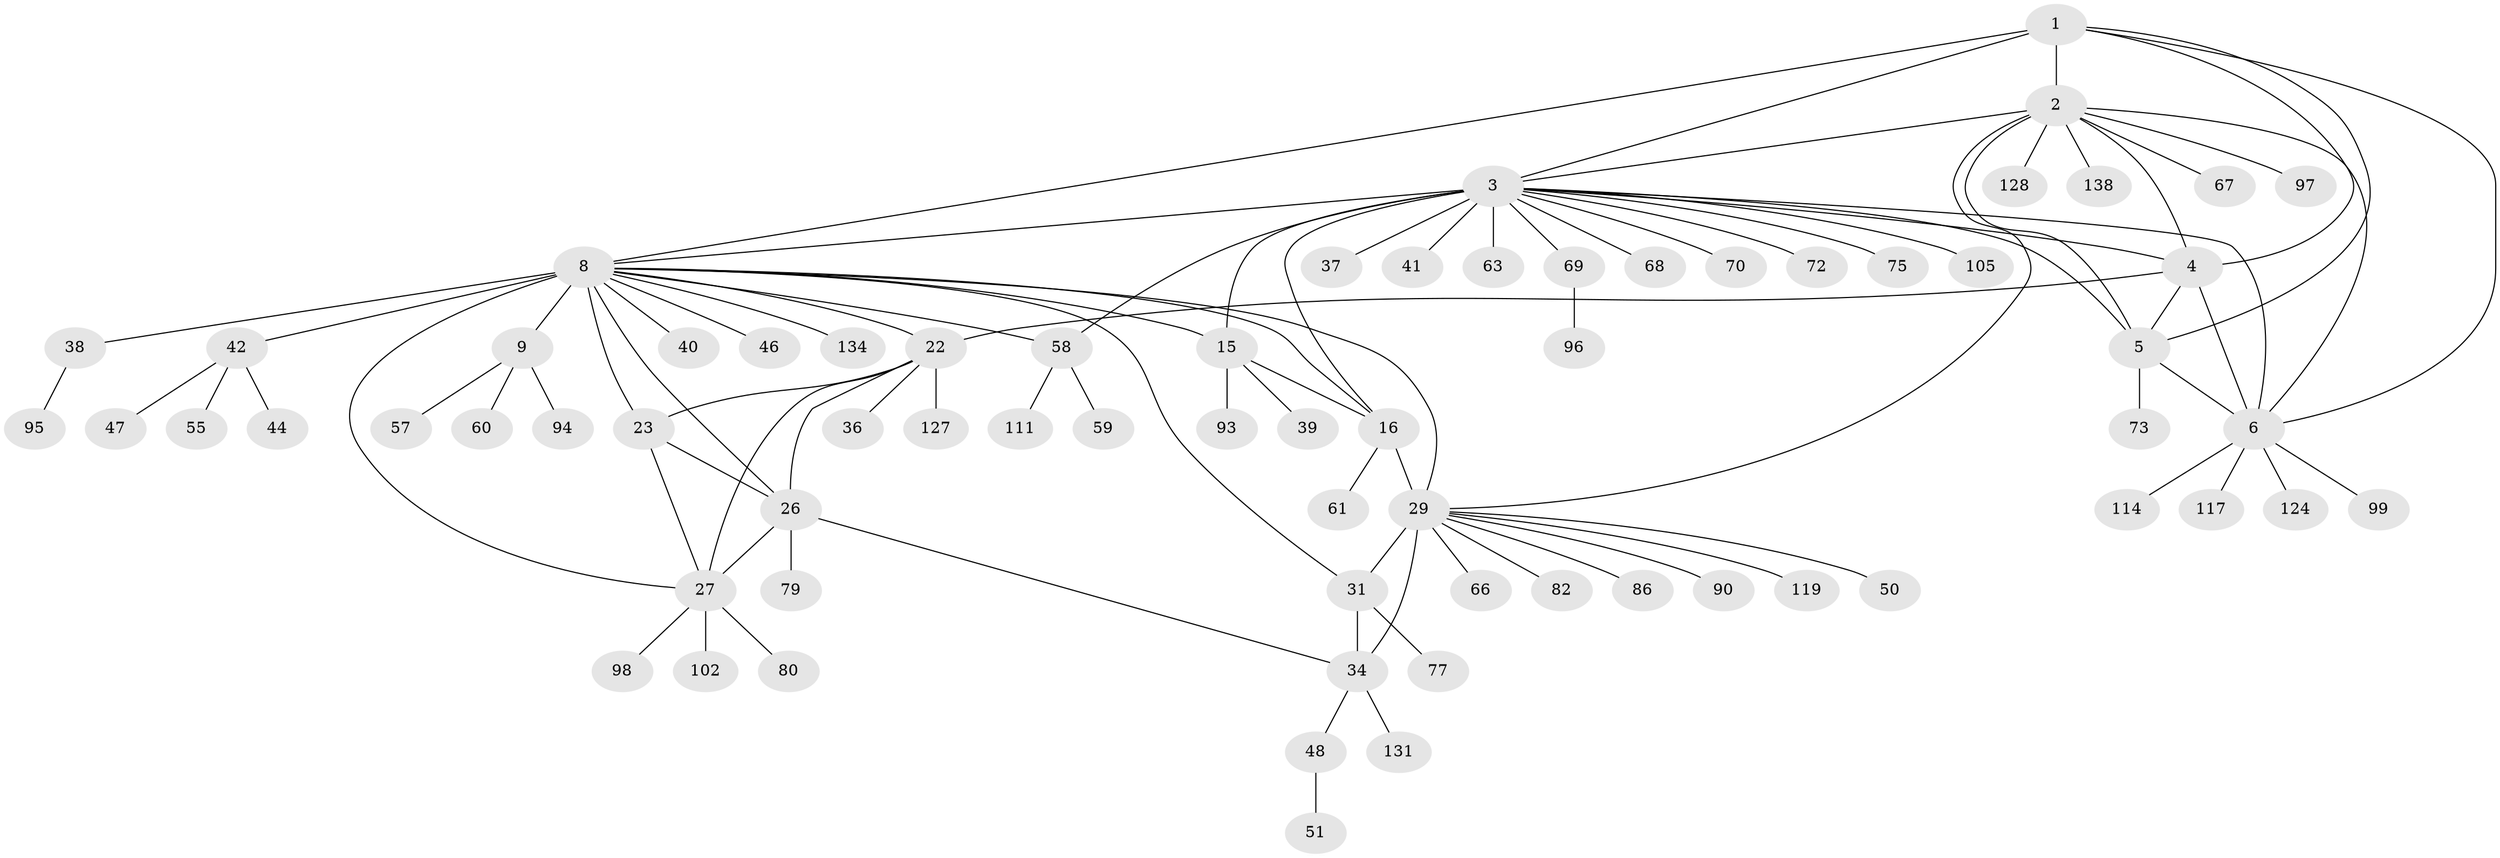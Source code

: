 // original degree distribution, {7: 0.04964539007092199, 12: 0.028368794326241134, 9: 0.0425531914893617, 10: 0.014184397163120567, 11: 0.05673758865248227, 6: 0.028368794326241134, 13: 0.0070921985815602835, 8: 0.02127659574468085, 2: 0.12056737588652482, 1: 0.6099290780141844, 5: 0.0070921985815602835, 4: 0.0070921985815602835, 3: 0.0070921985815602835}
// Generated by graph-tools (version 1.1) at 2025/16/03/09/25 04:16:10]
// undirected, 70 vertices, 96 edges
graph export_dot {
graph [start="1"]
  node [color=gray90,style=filled];
  1;
  2 [super="+49"];
  3 [super="+136+7"];
  4 [super="+45"];
  5 [super="+106+76+78"];
  6;
  8 [super="+65+43+11"];
  9 [super="+10+12"];
  15 [super="+139+52+103+19"];
  16 [super="+129+133"];
  22 [super="+130+24+110+25"];
  23;
  26 [super="+91"];
  27;
  29 [super="+35+30+89+141"];
  31 [super="+32"];
  34 [super="+71+116"];
  36 [super="+115"];
  37;
  38;
  39;
  40;
  41;
  42 [super="+88"];
  44;
  46;
  47;
  48;
  50;
  51;
  55;
  57 [super="+140"];
  58;
  59;
  60;
  61;
  63;
  66;
  67;
  68;
  69 [super="+81"];
  70;
  72;
  73 [super="+83"];
  75 [super="+137"];
  77;
  79;
  80 [super="+121"];
  82;
  86;
  90;
  93;
  94 [super="+125+126"];
  95;
  96;
  97;
  98;
  99;
  102;
  105;
  111;
  114;
  117;
  119;
  124;
  127;
  128;
  131;
  134;
  138;
  1 -- 2;
  1 -- 3 [weight=2];
  1 -- 4;
  1 -- 5;
  1 -- 6;
  1 -- 8;
  2 -- 3 [weight=2];
  2 -- 4;
  2 -- 5;
  2 -- 6;
  2 -- 67;
  2 -- 97;
  2 -- 128;
  2 -- 138;
  2 -- 29;
  3 -- 4 [weight=2];
  3 -- 5 [weight=2];
  3 -- 6 [weight=2];
  3 -- 68;
  3 -- 69;
  3 -- 70;
  3 -- 8;
  3 -- 72;
  3 -- 75;
  3 -- 15 [weight=9];
  3 -- 16 [weight=3];
  3 -- 37;
  3 -- 105;
  3 -- 41;
  3 -- 58;
  3 -- 63;
  4 -- 5;
  4 -- 6;
  4 -- 22 [weight=2];
  5 -- 6;
  5 -- 73;
  6 -- 99;
  6 -- 114;
  6 -- 117;
  6 -- 124;
  8 -- 9 [weight=12];
  8 -- 134;
  8 -- 15;
  8 -- 16;
  8 -- 22 [weight=4];
  8 -- 23;
  8 -- 26;
  8 -- 27;
  8 -- 29;
  8 -- 31;
  8 -- 38;
  8 -- 40;
  8 -- 42;
  8 -- 46;
  8 -- 58;
  9 -- 94;
  9 -- 60;
  9 -- 57;
  15 -- 16 [weight=3];
  15 -- 39;
  15 -- 93;
  16 -- 61;
  16 -- 29;
  22 -- 23 [weight=3];
  22 -- 26 [weight=3];
  22 -- 27 [weight=3];
  22 -- 36;
  22 -- 127;
  23 -- 26;
  23 -- 27;
  26 -- 27;
  26 -- 34;
  26 -- 79;
  27 -- 80;
  27 -- 98;
  27 -- 102;
  29 -- 31 [weight=9];
  29 -- 34 [weight=3];
  29 -- 50;
  29 -- 82;
  29 -- 119;
  29 -- 90;
  29 -- 66;
  29 -- 86;
  31 -- 34 [weight=3];
  31 -- 77;
  34 -- 48;
  34 -- 131;
  38 -- 95;
  42 -- 44;
  42 -- 47;
  42 -- 55;
  48 -- 51;
  58 -- 59;
  58 -- 111;
  69 -- 96;
}
